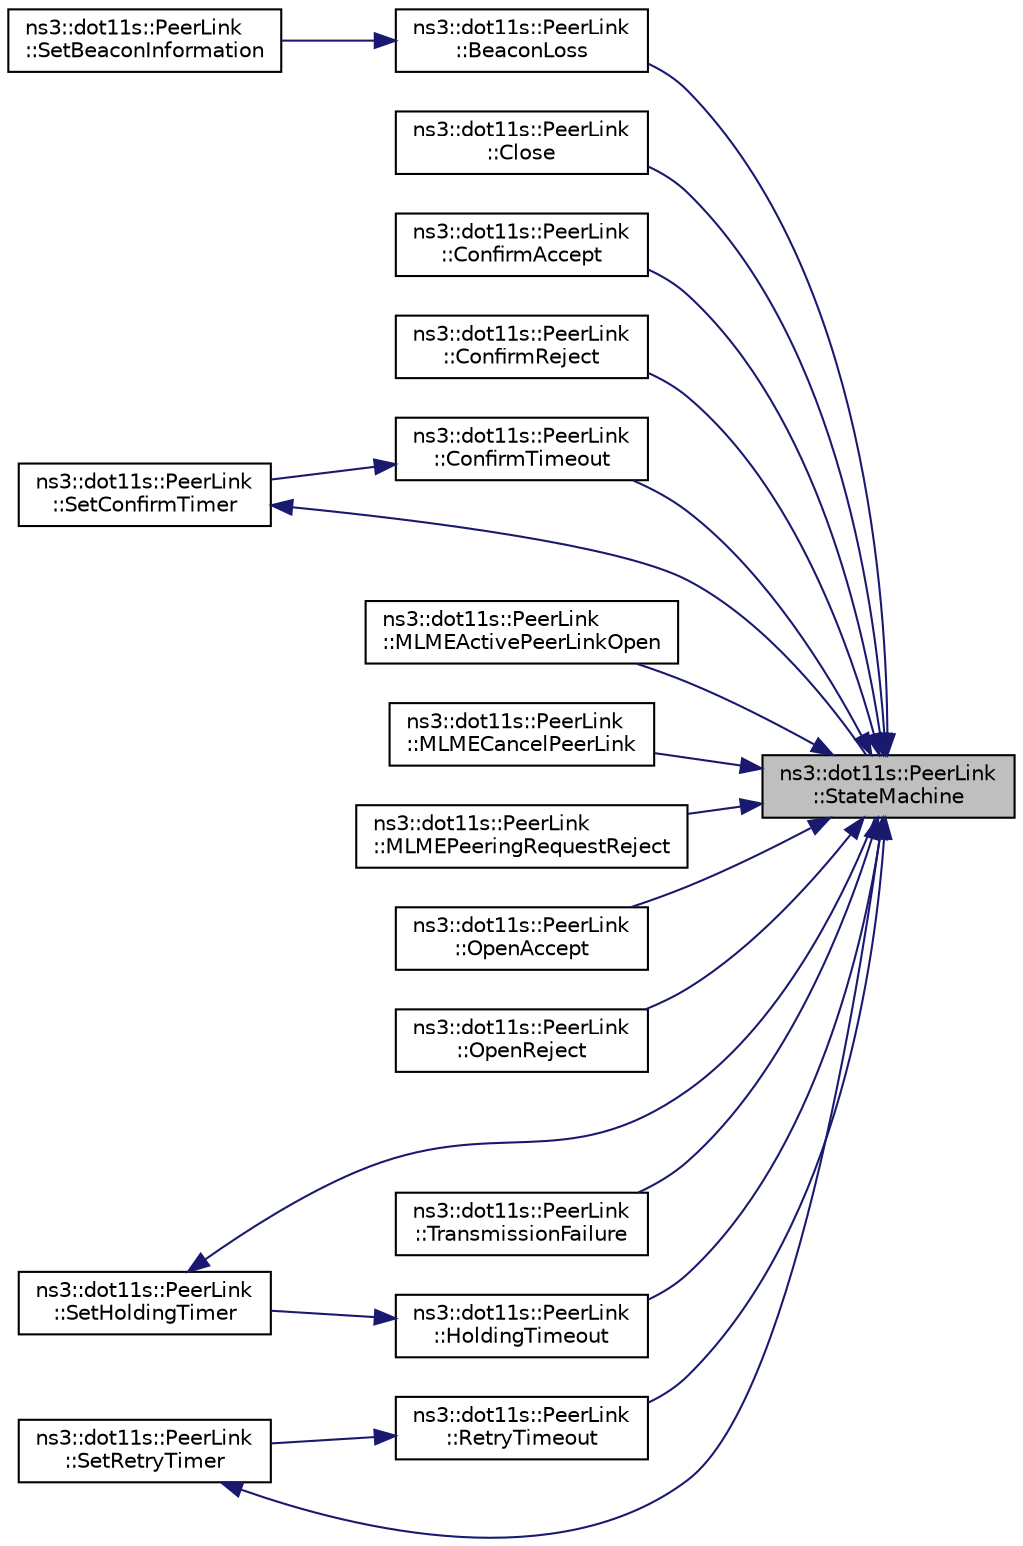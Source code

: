 digraph "ns3::dot11s::PeerLink::StateMachine"
{
 // LATEX_PDF_SIZE
  edge [fontname="Helvetica",fontsize="10",labelfontname="Helvetica",labelfontsize="10"];
  node [fontname="Helvetica",fontsize="10",shape=record];
  rankdir="RL";
  Node1 [label="ns3::dot11s::PeerLink\l::StateMachine",height=0.2,width=0.4,color="black", fillcolor="grey75", style="filled", fontcolor="black",tooltip="State transition."];
  Node1 -> Node2 [dir="back",color="midnightblue",fontsize="10",style="solid",fontname="Helvetica"];
  Node2 [label="ns3::dot11s::PeerLink\l::BeaconLoss",height=0.2,width=0.4,color="black", fillcolor="white", style="filled",URL="$classns3_1_1dot11s_1_1_peer_link.html#a70cf99acca46134ddf0f1b6c5baf76f5",tooltip="Several successive beacons were lost, close link."];
  Node2 -> Node3 [dir="back",color="midnightblue",fontsize="10",style="solid",fontname="Helvetica"];
  Node3 [label="ns3::dot11s::PeerLink\l::SetBeaconInformation",height=0.2,width=0.4,color="black", fillcolor="white", style="filled",URL="$classns3_1_1dot11s_1_1_peer_link.html#a51f0de2b9bfd67d0f720e9a89d15912b",tooltip="Process beacon received from peer."];
  Node1 -> Node4 [dir="back",color="midnightblue",fontsize="10",style="solid",fontname="Helvetica"];
  Node4 [label="ns3::dot11s::PeerLink\l::Close",height=0.2,width=0.4,color="black", fillcolor="white", style="filled",URL="$classns3_1_1dot11s_1_1_peer_link.html#a59ff6efe109654ba276b0832d5679c74",tooltip="Close link."];
  Node1 -> Node5 [dir="back",color="midnightblue",fontsize="10",style="solid",fontname="Helvetica"];
  Node5 [label="ns3::dot11s::PeerLink\l::ConfirmAccept",height=0.2,width=0.4,color="black", fillcolor="white", style="filled",URL="$classns3_1_1dot11s_1_1_peer_link.html#ab96b1b9bcf9dfbc1aec1f16bde2055cb",tooltip="Confirm accept."];
  Node1 -> Node6 [dir="back",color="midnightblue",fontsize="10",style="solid",fontname="Helvetica"];
  Node6 [label="ns3::dot11s::PeerLink\l::ConfirmReject",height=0.2,width=0.4,color="black", fillcolor="white", style="filled",URL="$classns3_1_1dot11s_1_1_peer_link.html#a8378fb3eb32c4dcfee9bc090777ba8de",tooltip="Confirm reject."];
  Node1 -> Node7 [dir="back",color="midnightblue",fontsize="10",style="solid",fontname="Helvetica"];
  Node7 [label="ns3::dot11s::PeerLink\l::ConfirmTimeout",height=0.2,width=0.4,color="black", fillcolor="white", style="filled",URL="$classns3_1_1dot11s_1_1_peer_link.html#a61d3100763f4a9b377571248199b0ff5",tooltip="The number of interface I am associated with."];
  Node7 -> Node8 [dir="back",color="midnightblue",fontsize="10",style="solid",fontname="Helvetica"];
  Node8 [label="ns3::dot11s::PeerLink\l::SetConfirmTimer",height=0.2,width=0.4,color="black", fillcolor="white", style="filled",URL="$classns3_1_1dot11s_1_1_peer_link.html#ab7f793f0d95207a35f9f670aa86ea414",tooltip=" "];
  Node8 -> Node1 [dir="back",color="midnightblue",fontsize="10",style="solid",fontname="Helvetica"];
  Node1 -> Node9 [dir="back",color="midnightblue",fontsize="10",style="solid",fontname="Helvetica"];
  Node9 [label="ns3::dot11s::PeerLink\l::HoldingTimeout",height=0.2,width=0.4,color="black", fillcolor="white", style="filled",URL="$classns3_1_1dot11s_1_1_peer_link.html#aca3f4d3e0cd9305f88f968aa8c5dcadd",tooltip="The number of interface I am associated with."];
  Node9 -> Node10 [dir="back",color="midnightblue",fontsize="10",style="solid",fontname="Helvetica"];
  Node10 [label="ns3::dot11s::PeerLink\l::SetHoldingTimer",height=0.2,width=0.4,color="black", fillcolor="white", style="filled",URL="$classns3_1_1dot11s_1_1_peer_link.html#a270a9aa7945fa680b2c03e5b5d20f3c0",tooltip=" "];
  Node10 -> Node1 [dir="back",color="midnightblue",fontsize="10",style="solid",fontname="Helvetica"];
  Node1 -> Node11 [dir="back",color="midnightblue",fontsize="10",style="solid",fontname="Helvetica"];
  Node11 [label="ns3::dot11s::PeerLink\l::MLMEActivePeerLinkOpen",height=0.2,width=0.4,color="black", fillcolor="white", style="filled",URL="$classns3_1_1dot11s_1_1_peer_link.html#a11876ce24c46d3c6ae49d79aa96b4677",tooltip="MLME-ActivePeerLinkOpen.request."];
  Node1 -> Node12 [dir="back",color="midnightblue",fontsize="10",style="solid",fontname="Helvetica"];
  Node12 [label="ns3::dot11s::PeerLink\l::MLMECancelPeerLink",height=0.2,width=0.4,color="black", fillcolor="white", style="filled",URL="$classns3_1_1dot11s_1_1_peer_link.html#a71779c31a14f73f2d464d9345cbd4d8c",tooltip="MLME-CancelPeerLink.request."];
  Node1 -> Node13 [dir="back",color="midnightblue",fontsize="10",style="solid",fontname="Helvetica"];
  Node13 [label="ns3::dot11s::PeerLink\l::MLMEPeeringRequestReject",height=0.2,width=0.4,color="black", fillcolor="white", style="filled",URL="$classns3_1_1dot11s_1_1_peer_link.html#a6f1d4e6ace9f5a3538a42f86ef82dd50",tooltip="MLME-PeeringRequestReject."];
  Node1 -> Node14 [dir="back",color="midnightblue",fontsize="10",style="solid",fontname="Helvetica"];
  Node14 [label="ns3::dot11s::PeerLink\l::OpenAccept",height=0.2,width=0.4,color="black", fillcolor="white", style="filled",URL="$classns3_1_1dot11s_1_1_peer_link.html#a288bbe52d4761c8e41fb35b07dd5d868",tooltip="Accept open link."];
  Node1 -> Node15 [dir="back",color="midnightblue",fontsize="10",style="solid",fontname="Helvetica"];
  Node15 [label="ns3::dot11s::PeerLink\l::OpenReject",height=0.2,width=0.4,color="black", fillcolor="white", style="filled",URL="$classns3_1_1dot11s_1_1_peer_link.html#ab26cafb6df6ccdc8407e867f39a685ed",tooltip="Reject open link."];
  Node1 -> Node16 [dir="back",color="midnightblue",fontsize="10",style="solid",fontname="Helvetica"];
  Node16 [label="ns3::dot11s::PeerLink\l::RetryTimeout",height=0.2,width=0.4,color="black", fillcolor="white", style="filled",URL="$classns3_1_1dot11s_1_1_peer_link.html#a36d427d1e395c27c7b7b577d6dad4c63",tooltip="The number of interface I am associated with."];
  Node16 -> Node17 [dir="back",color="midnightblue",fontsize="10",style="solid",fontname="Helvetica"];
  Node17 [label="ns3::dot11s::PeerLink\l::SetRetryTimer",height=0.2,width=0.4,color="black", fillcolor="white", style="filled",URL="$classns3_1_1dot11s_1_1_peer_link.html#a427403516dd5b94b100d6e924d230146",tooltip=" "];
  Node17 -> Node1 [dir="back",color="midnightblue",fontsize="10",style="solid",fontname="Helvetica"];
  Node1 -> Node18 [dir="back",color="midnightblue",fontsize="10",style="solid",fontname="Helvetica"];
  Node18 [label="ns3::dot11s::PeerLink\l::TransmissionFailure",height=0.2,width=0.4,color="black", fillcolor="white", style="filled",URL="$classns3_1_1dot11s_1_1_peer_link.html#a311a9748947db5753d6631bacb9e0895",tooltip="Callback type for MLME-SignalPeerLinkStatus event."];
}
